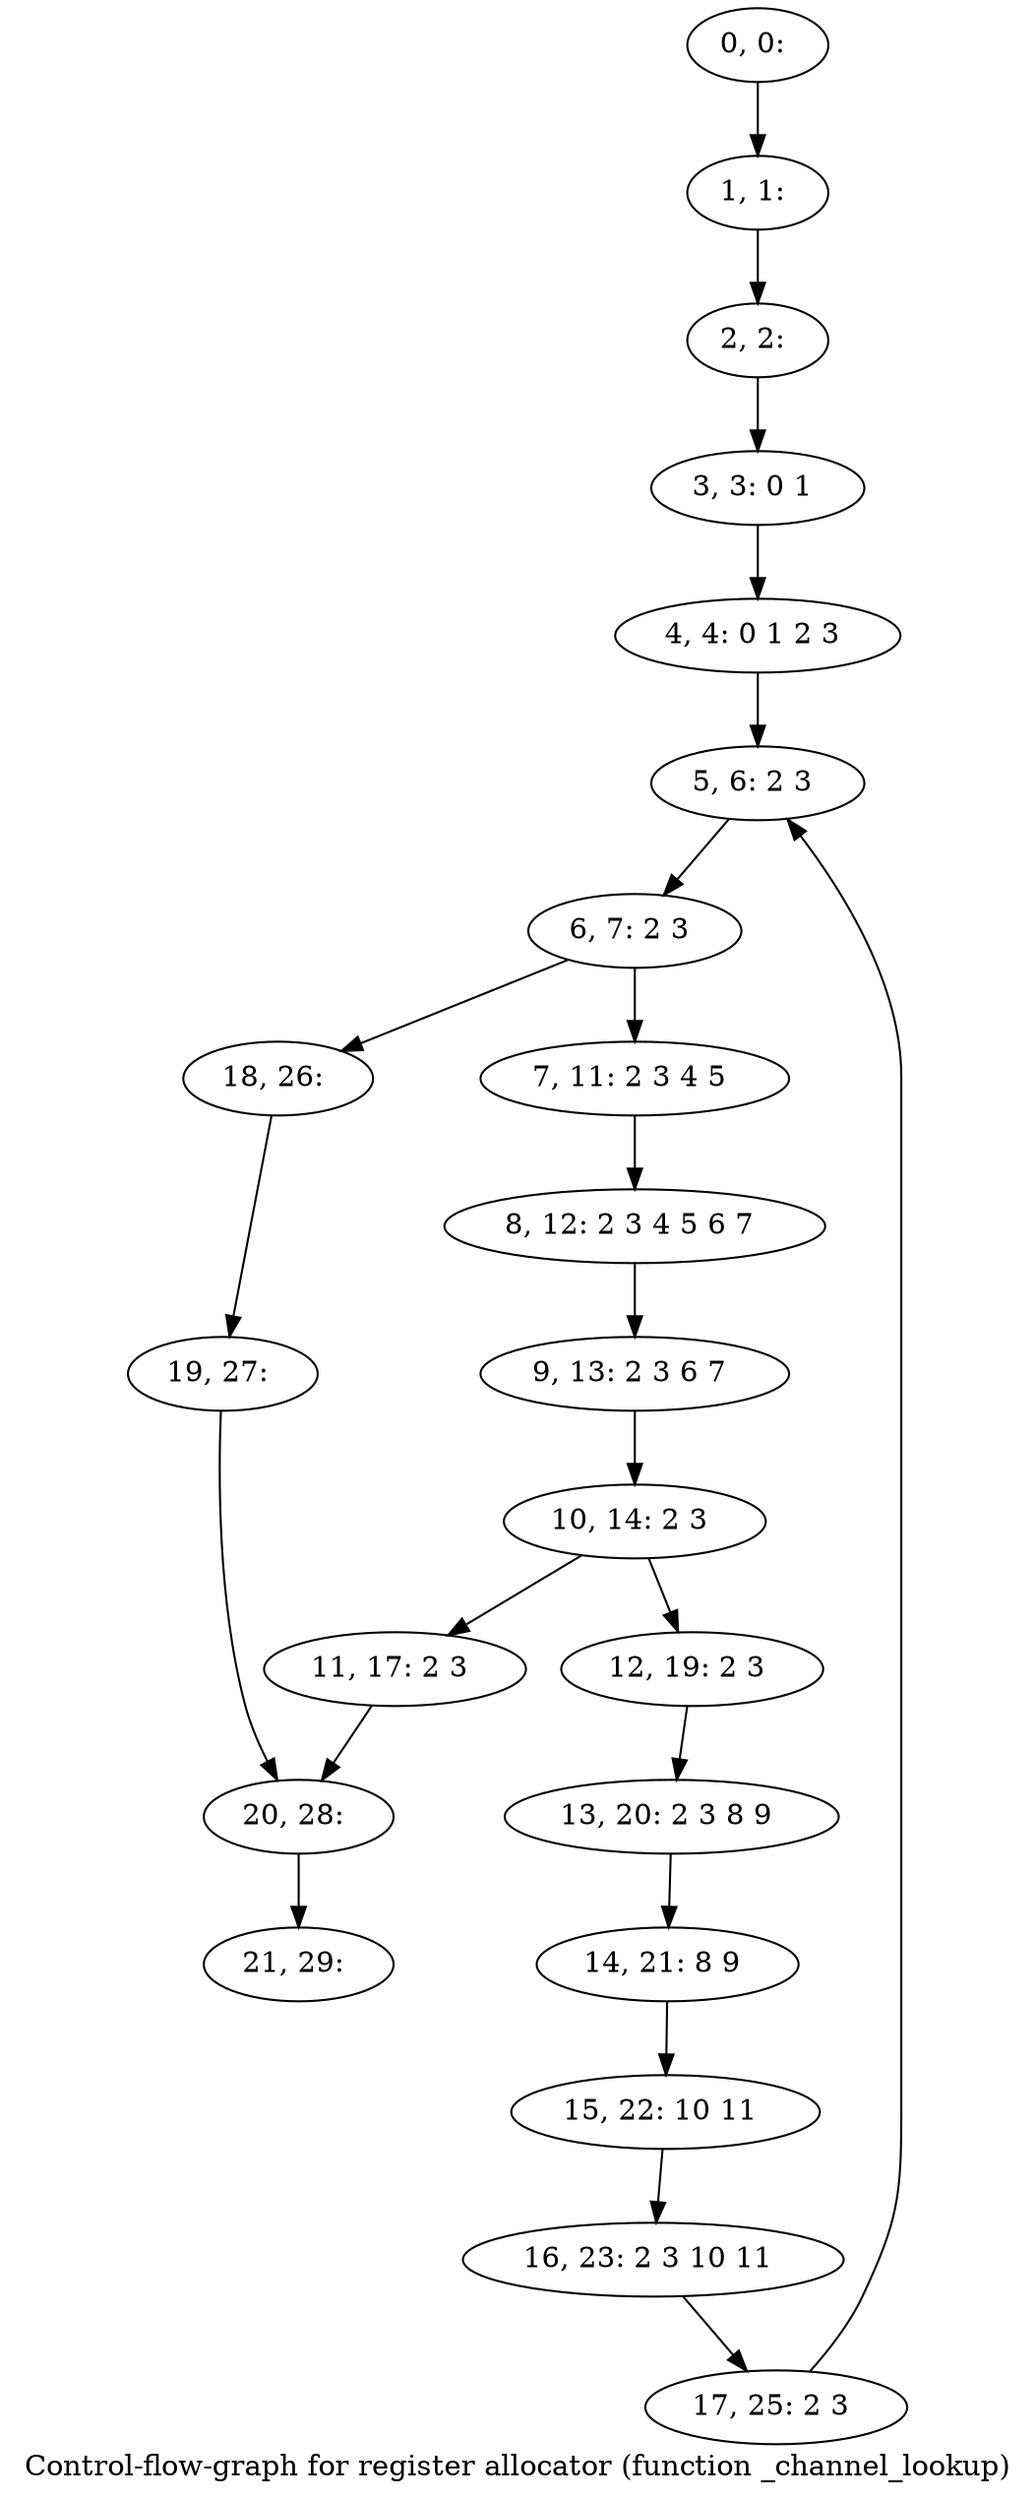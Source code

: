 digraph G {
graph [label="Control-flow-graph for register allocator (function _channel_lookup)"]
0[label="0, 0: "];
1[label="1, 1: "];
2[label="2, 2: "];
3[label="3, 3: 0 1 "];
4[label="4, 4: 0 1 2 3 "];
5[label="5, 6: 2 3 "];
6[label="6, 7: 2 3 "];
7[label="7, 11: 2 3 4 5 "];
8[label="8, 12: 2 3 4 5 6 7 "];
9[label="9, 13: 2 3 6 7 "];
10[label="10, 14: 2 3 "];
11[label="11, 17: 2 3 "];
12[label="12, 19: 2 3 "];
13[label="13, 20: 2 3 8 9 "];
14[label="14, 21: 8 9 "];
15[label="15, 22: 10 11 "];
16[label="16, 23: 2 3 10 11 "];
17[label="17, 25: 2 3 "];
18[label="18, 26: "];
19[label="19, 27: "];
20[label="20, 28: "];
21[label="21, 29: "];
0->1 ;
1->2 ;
2->3 ;
3->4 ;
4->5 ;
5->6 ;
6->7 ;
6->18 ;
7->8 ;
8->9 ;
9->10 ;
10->11 ;
10->12 ;
11->20 ;
12->13 ;
13->14 ;
14->15 ;
15->16 ;
16->17 ;
17->5 ;
18->19 ;
19->20 ;
20->21 ;
}
